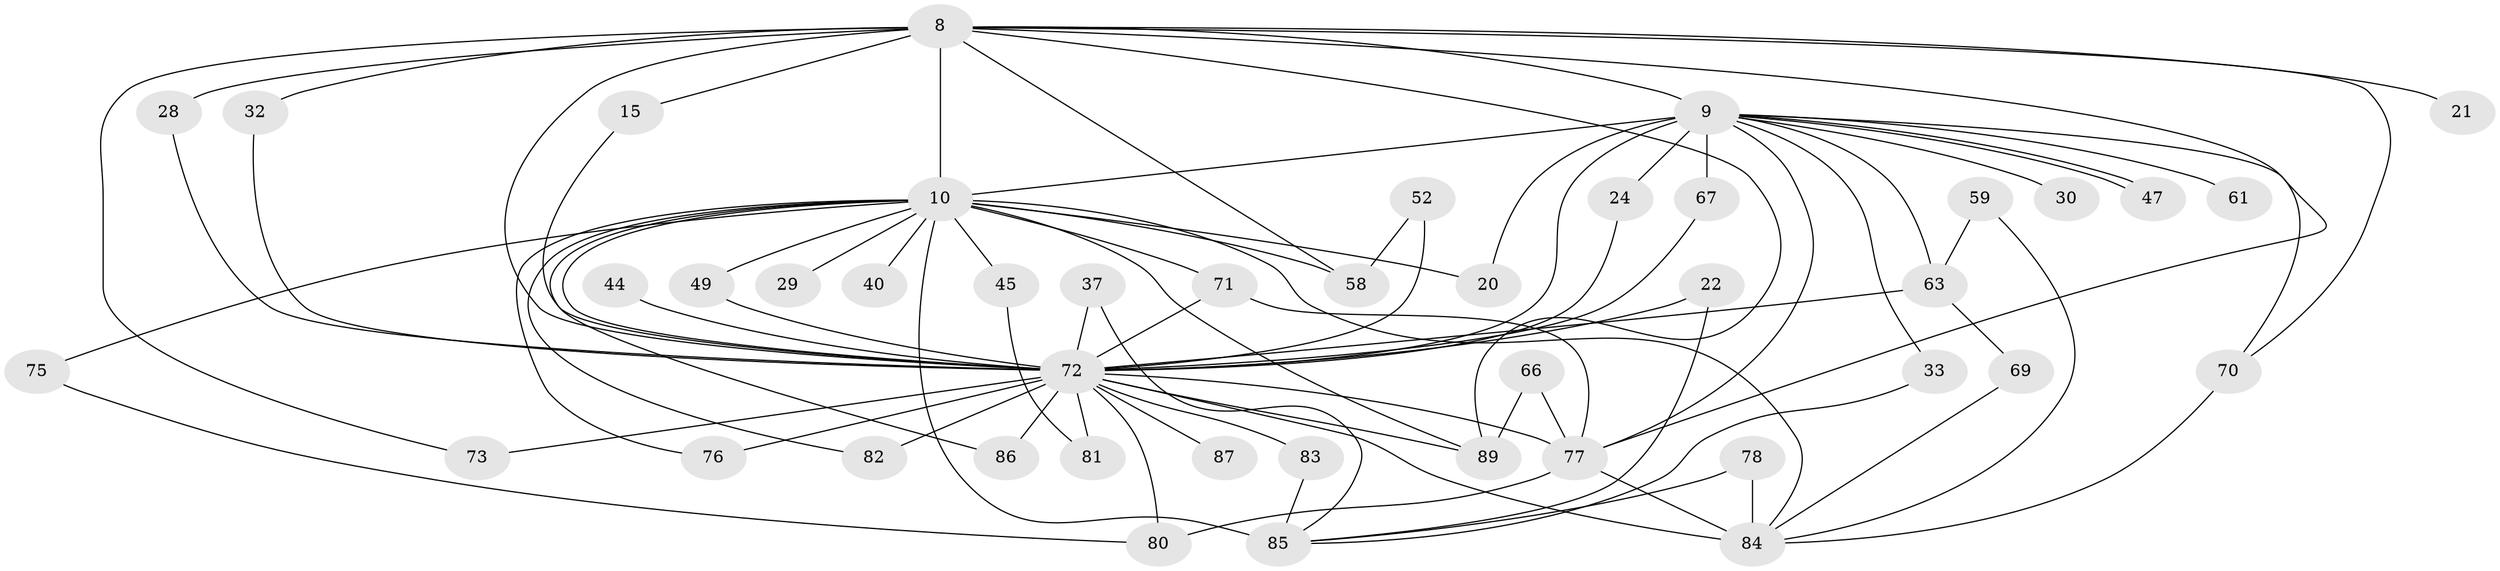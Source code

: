 // original degree distribution, {18: 0.011235955056179775, 23: 0.02247191011235955, 13: 0.02247191011235955, 21: 0.011235955056179775, 22: 0.011235955056179775, 12: 0.011235955056179775, 19: 0.011235955056179775, 25: 0.011235955056179775, 5: 0.033707865168539325, 4: 0.12359550561797752, 2: 0.5842696629213483, 8: 0.011235955056179775, 6: 0.011235955056179775, 3: 0.11235955056179775, 10: 0.011235955056179775}
// Generated by graph-tools (version 1.1) at 2025/45/03/09/25 04:45:50]
// undirected, 44 vertices, 82 edges
graph export_dot {
graph [start="1"]
  node [color=gray90,style=filled];
  8 [super="+6"];
  9 [super="+1"];
  10 [super="+2"];
  15;
  20;
  21;
  22;
  24;
  28;
  29;
  30;
  32;
  33;
  37;
  40;
  44 [super="+38"];
  45 [super="+12"];
  47;
  49;
  52;
  58 [super="+48"];
  59;
  61;
  63 [super="+36+17+31"];
  66;
  67;
  69;
  70 [super="+54"];
  71 [super="+50"];
  72 [super="+39+7"];
  73;
  75;
  76;
  77 [super="+41+60+19+62"];
  78;
  80 [super="+65+56"];
  81;
  82 [super="+74"];
  83;
  84 [super="+51+55+79+64"];
  85 [super="+16+57"];
  86;
  87;
  89 [super="+88+26"];
  8 -- 9 [weight=6];
  8 -- 10 [weight=6];
  8 -- 73;
  8 -- 58;
  8 -- 32;
  8 -- 70;
  8 -- 15;
  8 -- 21 [weight=2];
  8 -- 28;
  8 -- 72 [weight=10];
  8 -- 77;
  8 -- 89;
  9 -- 10 [weight=4];
  9 -- 20;
  9 -- 47;
  9 -- 47;
  9 -- 61 [weight=2];
  9 -- 67;
  9 -- 24;
  9 -- 30;
  9 -- 33;
  9 -- 63 [weight=2];
  9 -- 72 [weight=6];
  9 -- 77 [weight=6];
  9 -- 70;
  10 -- 20;
  10 -- 29 [weight=2];
  10 -- 40 [weight=2];
  10 -- 45 [weight=2];
  10 -- 71 [weight=2];
  10 -- 75;
  10 -- 76;
  10 -- 84 [weight=3];
  10 -- 85 [weight=5];
  10 -- 86;
  10 -- 49;
  10 -- 58 [weight=3];
  10 -- 82;
  10 -- 89 [weight=2];
  10 -- 72 [weight=7];
  15 -- 72;
  22 -- 85;
  22 -- 72;
  24 -- 72;
  28 -- 72;
  32 -- 72;
  33 -- 85;
  37 -- 85;
  37 -- 72;
  44 -- 72 [weight=3];
  45 -- 81;
  49 -- 72;
  52 -- 58;
  52 -- 72;
  59 -- 63;
  59 -- 84;
  63 -- 69;
  63 -- 72 [weight=3];
  66 -- 89;
  66 -- 77;
  67 -- 72;
  69 -- 84;
  70 -- 84 [weight=2];
  71 -- 72;
  71 -- 77;
  72 -- 73;
  72 -- 76;
  72 -- 80 [weight=3];
  72 -- 81;
  72 -- 82 [weight=2];
  72 -- 83;
  72 -- 84 [weight=5];
  72 -- 86;
  72 -- 87;
  72 -- 89 [weight=2];
  72 -- 77 [weight=3];
  75 -- 80;
  77 -- 80;
  77 -- 84 [weight=2];
  78 -- 85;
  78 -- 84;
  83 -- 85;
}

